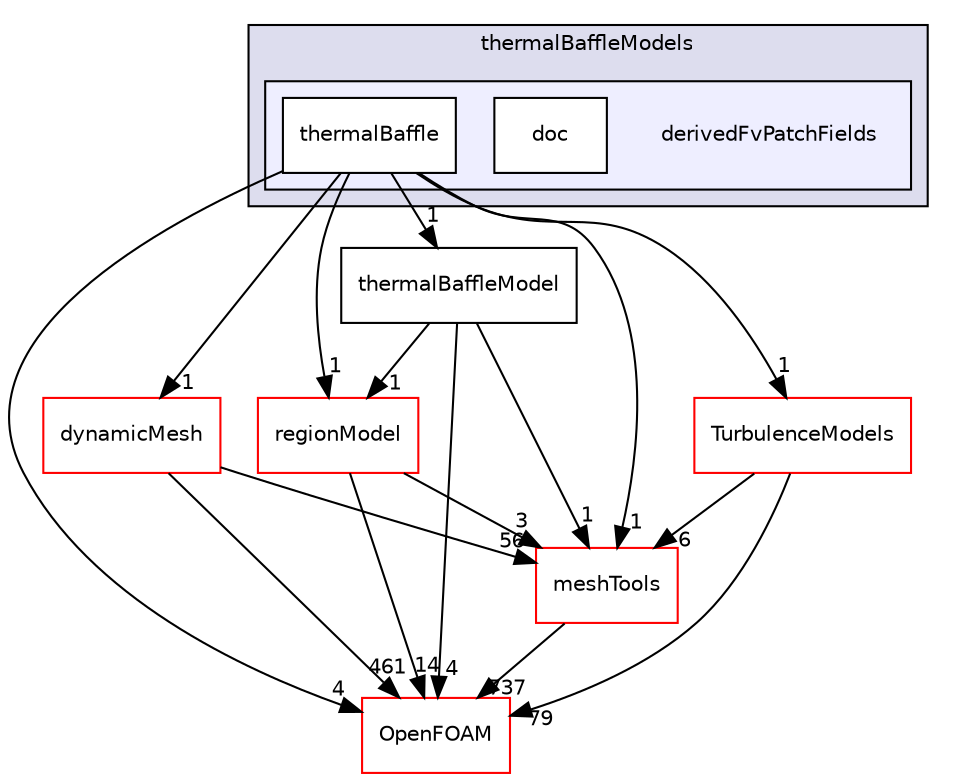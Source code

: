 digraph "src/regionModels/thermalBaffleModels/derivedFvPatchFields" {
  bgcolor=transparent;
  compound=true
  node [ fontsize="10", fontname="Helvetica"];
  edge [ labelfontsize="10", labelfontname="Helvetica"];
  subgraph clusterdir_078bc54a9f6be782adefa19260bf346f {
    graph [ bgcolor="#ddddee", pencolor="black", label="thermalBaffleModels" fontname="Helvetica", fontsize="10", URL="dir_078bc54a9f6be782adefa19260bf346f.html"]
  subgraph clusterdir_884aac09575cb379f2006b47c4fbb9a6 {
    graph [ bgcolor="#eeeeff", pencolor="black", label="" URL="dir_884aac09575cb379f2006b47c4fbb9a6.html"];
    dir_884aac09575cb379f2006b47c4fbb9a6 [shape=plaintext label="derivedFvPatchFields"];
    dir_6caa27a9ec5e859cc5cfea0cfa61677d [shape=box label="doc" color="black" fillcolor="white" style="filled" URL="dir_6caa27a9ec5e859cc5cfea0cfa61677d.html"];
    dir_4629bfed305fbecf5816aa2e8af4aea6 [shape=box label="thermalBaffle" color="black" fillcolor="white" style="filled" URL="dir_4629bfed305fbecf5816aa2e8af4aea6.html"];
  }
  }
  dir_ae30ad0bef50cf391b24c614251bb9fd [shape=box label="meshTools" color="red" URL="dir_ae30ad0bef50cf391b24c614251bb9fd.html"];
  dir_e1879fa133c4c7d7be31da46fdc26b53 [shape=box label="regionModel" color="red" URL="dir_e1879fa133c4c7d7be31da46fdc26b53.html"];
  dir_63742796c427c97a292c80f7db71da36 [shape=box label="dynamicMesh" color="red" URL="dir_63742796c427c97a292c80f7db71da36.html"];
  dir_1eda626aeac0f0ad2848c36acaa5d501 [shape=box label="TurbulenceModels" color="red" URL="dir_1eda626aeac0f0ad2848c36acaa5d501.html"];
  dir_820101dec8f282ce58b85a396baa7f9d [shape=box label="thermalBaffleModel" URL="dir_820101dec8f282ce58b85a396baa7f9d.html"];
  dir_c5473ff19b20e6ec4dfe5c310b3778a8 [shape=box label="OpenFOAM" color="red" URL="dir_c5473ff19b20e6ec4dfe5c310b3778a8.html"];
  dir_ae30ad0bef50cf391b24c614251bb9fd->dir_c5473ff19b20e6ec4dfe5c310b3778a8 [headlabel="737", labeldistance=1.5 headhref="dir_001742_001888.html"];
  dir_e1879fa133c4c7d7be31da46fdc26b53->dir_ae30ad0bef50cf391b24c614251bb9fd [headlabel="3", labeldistance=1.5 headhref="dir_002529_001742.html"];
  dir_e1879fa133c4c7d7be31da46fdc26b53->dir_c5473ff19b20e6ec4dfe5c310b3778a8 [headlabel="14", labeldistance=1.5 headhref="dir_002529_001888.html"];
  dir_63742796c427c97a292c80f7db71da36->dir_ae30ad0bef50cf391b24c614251bb9fd [headlabel="56", labeldistance=1.5 headhref="dir_000802_001742.html"];
  dir_63742796c427c97a292c80f7db71da36->dir_c5473ff19b20e6ec4dfe5c310b3778a8 [headlabel="461", labeldistance=1.5 headhref="dir_000802_001888.html"];
  dir_1eda626aeac0f0ad2848c36acaa5d501->dir_ae30ad0bef50cf391b24c614251bb9fd [headlabel="6", labeldistance=1.5 headhref="dir_000752_001742.html"];
  dir_1eda626aeac0f0ad2848c36acaa5d501->dir_c5473ff19b20e6ec4dfe5c310b3778a8 [headlabel="79", labeldistance=1.5 headhref="dir_000752_001888.html"];
  dir_820101dec8f282ce58b85a396baa7f9d->dir_ae30ad0bef50cf391b24c614251bb9fd [headlabel="1", labeldistance=1.5 headhref="dir_002594_001742.html"];
  dir_820101dec8f282ce58b85a396baa7f9d->dir_e1879fa133c4c7d7be31da46fdc26b53 [headlabel="1", labeldistance=1.5 headhref="dir_002594_002529.html"];
  dir_820101dec8f282ce58b85a396baa7f9d->dir_c5473ff19b20e6ec4dfe5c310b3778a8 [headlabel="4", labeldistance=1.5 headhref="dir_002594_001888.html"];
  dir_4629bfed305fbecf5816aa2e8af4aea6->dir_ae30ad0bef50cf391b24c614251bb9fd [headlabel="1", labeldistance=1.5 headhref="dir_002591_001742.html"];
  dir_4629bfed305fbecf5816aa2e8af4aea6->dir_e1879fa133c4c7d7be31da46fdc26b53 [headlabel="1", labeldistance=1.5 headhref="dir_002591_002529.html"];
  dir_4629bfed305fbecf5816aa2e8af4aea6->dir_63742796c427c97a292c80f7db71da36 [headlabel="1", labeldistance=1.5 headhref="dir_002591_000802.html"];
  dir_4629bfed305fbecf5816aa2e8af4aea6->dir_1eda626aeac0f0ad2848c36acaa5d501 [headlabel="1", labeldistance=1.5 headhref="dir_002591_000752.html"];
  dir_4629bfed305fbecf5816aa2e8af4aea6->dir_820101dec8f282ce58b85a396baa7f9d [headlabel="1", labeldistance=1.5 headhref="dir_002591_002594.html"];
  dir_4629bfed305fbecf5816aa2e8af4aea6->dir_c5473ff19b20e6ec4dfe5c310b3778a8 [headlabel="4", labeldistance=1.5 headhref="dir_002591_001888.html"];
}
